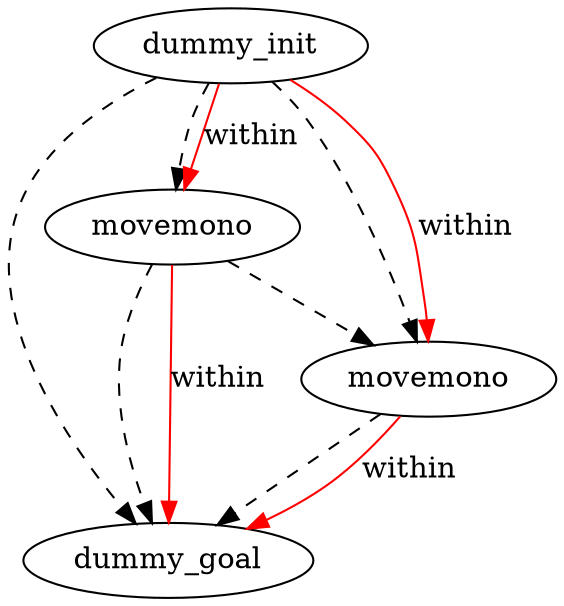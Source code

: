 digraph {
	"9be5662a-dc97-9a81-3dee-d56a21ddd27e" [label=dummy_init]
	"c87d01c2-92e8-c8b1-5e00-3828d5935e79" [label=dummy_goal]
	"19edcdbc-ec39-212e-a3d8-89fae5a456d8" [label=movemono]
	"19eef9d6-fdfa-3cb1-02d4-93eb2a7b65de" [label=movemono]
	"19edcdbc-ec39-212e-a3d8-89fae5a456d8" -> "19eef9d6-fdfa-3cb1-02d4-93eb2a7b65de" [color=black style=dashed]
	"9be5662a-dc97-9a81-3dee-d56a21ddd27e" -> "19edcdbc-ec39-212e-a3d8-89fae5a456d8" [color=black style=dashed]
	"19eef9d6-fdfa-3cb1-02d4-93eb2a7b65de" -> "c87d01c2-92e8-c8b1-5e00-3828d5935e79" [color=black style=dashed]
	"9be5662a-dc97-9a81-3dee-d56a21ddd27e" -> "c87d01c2-92e8-c8b1-5e00-3828d5935e79" [color=black style=dashed]
	"19edcdbc-ec39-212e-a3d8-89fae5a456d8" -> "c87d01c2-92e8-c8b1-5e00-3828d5935e79" [color=black style=dashed]
	"9be5662a-dc97-9a81-3dee-d56a21ddd27e" -> "19eef9d6-fdfa-3cb1-02d4-93eb2a7b65de" [color=black style=dashed]
	"19eef9d6-fdfa-3cb1-02d4-93eb2a7b65de" -> "c87d01c2-92e8-c8b1-5e00-3828d5935e79" [label=within color=red]
	"9be5662a-dc97-9a81-3dee-d56a21ddd27e" -> "19eef9d6-fdfa-3cb1-02d4-93eb2a7b65de" [label=within color=red]
	"19edcdbc-ec39-212e-a3d8-89fae5a456d8" -> "c87d01c2-92e8-c8b1-5e00-3828d5935e79" [label=within color=red]
	"9be5662a-dc97-9a81-3dee-d56a21ddd27e" -> "19edcdbc-ec39-212e-a3d8-89fae5a456d8" [label=within color=red]
}

